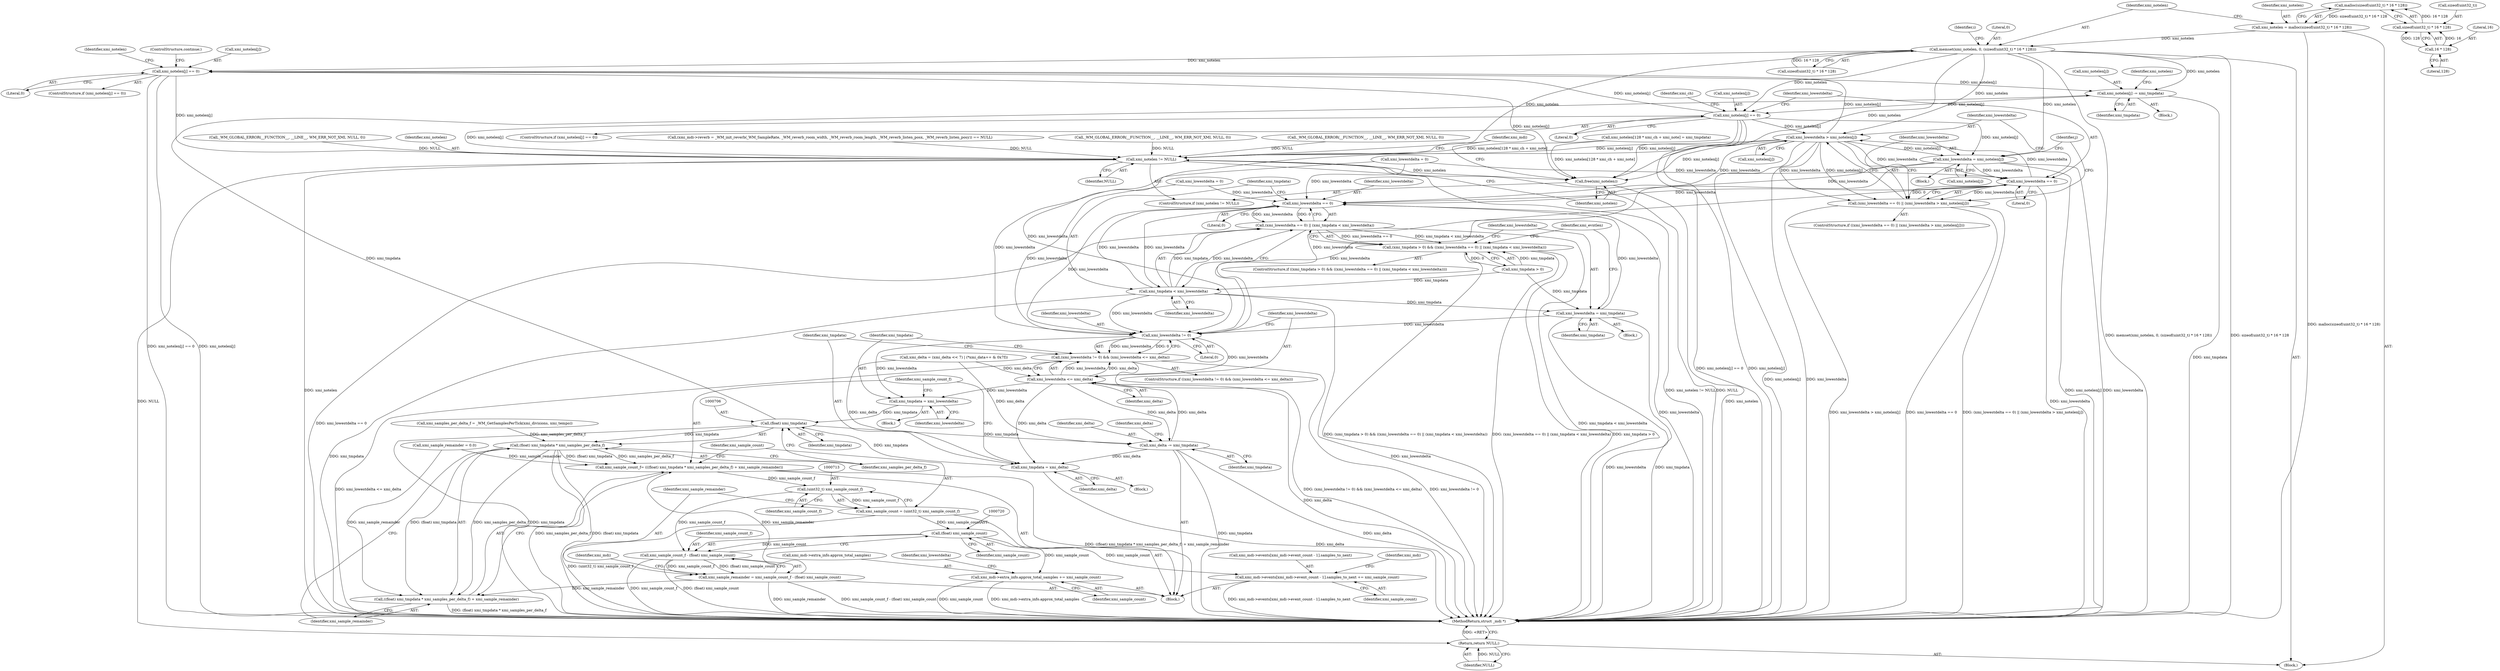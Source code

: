 digraph "0_wildmidi_660b513d99bced8783a4a5984ac2f742c74ebbdd_3@API" {
"1000383" [label="(Call,malloc(sizeof(uint32_t) * 16 * 128))"];
"1000384" [label="(Call,sizeof(uint32_t) * 16 * 128)"];
"1000387" [label="(Call,16 * 128)"];
"1000381" [label="(Call,xmi_notelen = malloc(sizeof(uint32_t) * 16 * 128))"];
"1000390" [label="(Call,memset(xmi_notelen, 0, (sizeof(uint32_t) * 16 * 128)))"];
"1000758" [label="(Call,xmi_notelen[j] == 0)"];
"1000764" [label="(Call,xmi_notelen[j] -= xmi_tmpdata)"];
"1000770" [label="(Call,xmi_notelen[j] == 0)"];
"1000800" [label="(Call,xmi_lowestdelta > xmi_notelen[j])"];
"1000686" [label="(Call,xmi_lowestdelta != 0)"];
"1000685" [label="(Call,(xmi_lowestdelta != 0) && (xmi_lowestdelta <= xmi_delta))"];
"1000689" [label="(Call,xmi_lowestdelta <= xmi_delta)"];
"1000693" [label="(Call,xmi_tmpdata = xmi_lowestdelta)"];
"1000705" [label="(Call,(float) xmi_tmpdata)"];
"1000704" [label="(Call,(float) xmi_tmpdata * xmi_samples_per_delta_f)"];
"1000701" [label="(Call,xmi_sample_count_f= (((float) xmi_tmpdata * xmi_samples_per_delta_f) + xmi_sample_remainder))"];
"1000712" [label="(Call,(uint32_t) xmi_sample_count_f)"];
"1000710" [label="(Call,xmi_sample_count = (uint32_t) xmi_sample_count_f)"];
"1000719" [label="(Call,(float) xmi_sample_count)"];
"1000717" [label="(Call,xmi_sample_count_f - (float) xmi_sample_count)"];
"1000715" [label="(Call,xmi_sample_remainder = xmi_sample_count_f - (float) xmi_sample_count)"];
"1000703" [label="(Call,((float) xmi_tmpdata * xmi_samples_per_delta_f) + xmi_sample_remainder)"];
"1000722" [label="(Call,xmi_mdi->events[xmi_mdi->event_count - 1].samples_to_next += xmi_sample_count)"];
"1000735" [label="(Call,xmi_mdi->extra_info.approx_total_samples += xmi_sample_count)"];
"1000811" [label="(Call,xmi_delta -= xmi_tmpdata)"];
"1000698" [label="(Call,xmi_tmpdata = xmi_delta)"];
"1000797" [label="(Call,xmi_lowestdelta == 0)"];
"1000796" [label="(Call,(xmi_lowestdelta == 0) || (xmi_lowestdelta > xmi_notelen[j]))"];
"1000946" [label="(Call,xmi_lowestdelta == 0)"];
"1000945" [label="(Call,(xmi_lowestdelta == 0) || (xmi_tmpdata < xmi_lowestdelta))"];
"1000941" [label="(Call,(xmi_tmpdata > 0) && ((xmi_lowestdelta == 0) || (xmi_tmpdata < xmi_lowestdelta)))"];
"1000949" [label="(Call,xmi_tmpdata < xmi_lowestdelta)"];
"1000953" [label="(Call,xmi_lowestdelta = xmi_tmpdata)"];
"1000806" [label="(Call,xmi_lowestdelta = xmi_notelen[j])"];
"1001044" [label="(Call,xmi_notelen != NULL)"];
"1001047" [label="(Call,free(xmi_notelen))"];
"1001057" [label="(Return,return NULL;)"];
"1001047" [label="(Call,free(xmi_notelen))"];
"1000714" [label="(Identifier,xmi_sample_count_f)"];
"1000385" [label="(Call,sizeof(uint32_t))"];
"1000796" [label="(Call,(xmi_lowestdelta == 0) || (xmi_lowestdelta > xmi_notelen[j]))"];
"1000711" [label="(Identifier,xmi_sample_count)"];
"1000717" [label="(Call,xmi_sample_count_f - (float) xmi_sample_count)"];
"1000741" [label="(Identifier,xmi_sample_count)"];
"1000381" [label="(Call,xmi_notelen = malloc(sizeof(uint32_t) * 16 * 128))"];
"1000695" [label="(Identifier,xmi_lowestdelta)"];
"1000688" [label="(Literal,0)"];
"1000390" [label="(Call,memset(xmi_notelen, 0, (sizeof(uint32_t) * 16 * 128)))"];
"1000726" [label="(Identifier,xmi_mdi)"];
"1000952" [label="(Block,)"];
"1000690" [label="(Identifier,xmi_lowestdelta)"];
"1000950" [label="(Identifier,xmi_tmpdata)"];
"1000814" [label="(Identifier,xmi_delta)"];
"1000948" [label="(Literal,0)"];
"1000762" [label="(Literal,0)"];
"1000946" [label="(Call,xmi_lowestdelta == 0)"];
"1000463" [label="(Call,_WM_GLOBAL_ERROR(__FUNCTION__, __LINE__, WM_ERR_NOT_XMI, NULL, 0))"];
"1000801" [label="(Identifier,xmi_lowestdelta)"];
"1000800" [label="(Call,xmi_lowestdelta > xmi_notelen[j])"];
"1000709" [label="(Identifier,xmi_sample_remainder)"];
"1001046" [label="(Identifier,NULL)"];
"1001057" [label="(Return,return NULL;)"];
"1000811" [label="(Call,xmi_delta -= xmi_tmpdata)"];
"1000685" [label="(Call,(xmi_lowestdelta != 0) && (xmi_lowestdelta <= xmi_delta))"];
"1000772" [label="(Identifier,xmi_notelen)"];
"1000755" [label="(Identifier,j)"];
"1000983" [label="(Call,(xmi_mdi->reverb = _WM_init_reverb(_WM_SampleRate, _WM_reverb_room_width, _WM_reverb_room_length, _WM_reverb_listen_posx, _WM_reverb_listen_posy)) == NULL)"];
"1000734" [label="(Identifier,xmi_sample_count)"];
"1000758" [label="(Call,xmi_notelen[j] == 0)"];
"1000683" [label="(Block,)"];
"1000942" [label="(Call,xmi_tmpdata > 0)"];
"1000766" [label="(Identifier,xmi_notelen)"];
"1000971" [label="(Identifier,xmi_evntlen)"];
"1000401" [label="(Identifier,i)"];
"1000738" [label="(Identifier,xmi_mdi)"];
"1000799" [label="(Literal,0)"];
"1000700" [label="(Identifier,xmi_delta)"];
"1000947" [label="(Identifier,xmi_lowestdelta)"];
"1000940" [label="(ControlStructure,if ((xmi_tmpdata > 0) && ((xmi_lowestdelta == 0) || (xmi_tmpdata < xmi_lowestdelta))))"];
"1000769" [label="(ControlStructure,if (xmi_notelen[j] == 0))"];
"1000719" [label="(Call,(float) xmi_sample_count)"];
"1000712" [label="(Call,(uint32_t) xmi_sample_count_f)"];
"1000955" [label="(Identifier,xmi_tmpdata)"];
"1000765" [label="(Call,xmi_notelen[j])"];
"1000707" [label="(Identifier,xmi_tmpdata)"];
"1000805" [label="(Block,)"];
"1001051" [label="(Identifier,xmi_mdi)"];
"1000383" [label="(Call,malloc(sizeof(uint32_t) * 16 * 128))"];
"1000702" [label="(Identifier,xmi_sample_count_f)"];
"1000807" [label="(Identifier,xmi_lowestdelta)"];
"1000703" [label="(Call,((float) xmi_tmpdata * xmi_samples_per_delta_f) + xmi_sample_remainder)"];
"1000802" [label="(Call,xmi_notelen[j])"];
"1000797" [label="(Call,xmi_lowestdelta == 0)"];
"1000941" [label="(Call,(xmi_tmpdata > 0) && ((xmi_lowestdelta == 0) || (xmi_tmpdata < xmi_lowestdelta)))"];
"1000387" [label="(Call,16 * 128)"];
"1000721" [label="(Identifier,xmi_sample_count)"];
"1000771" [label="(Call,xmi_notelen[j])"];
"1000710" [label="(Call,xmi_sample_count = (uint32_t) xmi_sample_count_f)"];
"1000763" [label="(ControlStructure,continue;)"];
"1000813" [label="(Identifier,xmi_tmpdata)"];
"1000157" [label="(Call,xmi_sample_remainder = 0.0)"];
"1000945" [label="(Call,(xmi_lowestdelta == 0) || (xmi_tmpdata < xmi_lowestdelta))"];
"1000949" [label="(Call,xmi_tmpdata < xmi_lowestdelta)"];
"1000742" [label="(Call,xmi_lowestdelta = 0)"];
"1001058" [label="(Identifier,NULL)"];
"1000722" [label="(Call,xmi_mdi->events[xmi_mdi->event_count - 1].samples_to_next += xmi_sample_count)"];
"1001045" [label="(Identifier,xmi_notelen)"];
"1000777" [label="(Identifier,xmi_ch)"];
"1000393" [label="(Call,sizeof(uint32_t) * 16 * 128)"];
"1000376" [label="(Call,xmi_samples_per_delta_f = _WM_GetSamplesPerTick(xmi_divisions, xmi_tempo))"];
"1000795" [label="(ControlStructure,if ((xmi_lowestdelta == 0) || (xmi_lowestdelta > xmi_notelen[j])))"];
"1000107" [label="(Block,)"];
"1000931" [label="(Call,xmi_notelen[128 * xmi_ch + xmi_note] = xmi_tmpdata)"];
"1000699" [label="(Identifier,xmi_tmpdata)"];
"1000692" [label="(Block,)"];
"1000665" [label="(Call,xmi_delta = (xmi_delta << 7) | (*xmi_data++ & 0x7f))"];
"1001048" [label="(Identifier,xmi_notelen)"];
"1000757" [label="(ControlStructure,if (xmi_notelen[j] == 0))"];
"1000689" [label="(Call,xmi_lowestdelta <= xmi_delta)"];
"1000704" [label="(Call,(float) xmi_tmpdata * xmi_samples_per_delta_f)"];
"1000715" [label="(Call,xmi_sample_remainder = xmi_sample_count_f - (float) xmi_sample_count)"];
"1000974" [label="(Call,_WM_GLOBAL_ERROR(__FUNCTION__, __LINE__, WM_ERR_NOT_XMI, NULL, 0))"];
"1000768" [label="(Identifier,xmi_tmpdata)"];
"1000684" [label="(ControlStructure,if ((xmi_lowestdelta != 0) && (xmi_lowestdelta <= xmi_delta)))"];
"1000705" [label="(Call,(float) xmi_tmpdata)"];
"1000774" [label="(Literal,0)"];
"1000708" [label="(Identifier,xmi_samples_per_delta_f)"];
"1000686" [label="(Call,xmi_lowestdelta != 0)"];
"1000389" [label="(Literal,128)"];
"1000697" [label="(Block,)"];
"1000756" [label="(Block,)"];
"1000384" [label="(Call,sizeof(uint32_t) * 16 * 128)"];
"1000759" [label="(Call,xmi_notelen[j])"];
"1000392" [label="(Literal,0)"];
"1000388" [label="(Literal,16)"];
"1000382" [label="(Identifier,xmi_notelen)"];
"1000691" [label="(Identifier,xmi_delta)"];
"1001059" [label="(MethodReturn,struct _mdi *)"];
"1000693" [label="(Call,xmi_tmpdata = xmi_lowestdelta)"];
"1000798" [label="(Identifier,xmi_lowestdelta)"];
"1000718" [label="(Identifier,xmi_sample_count_f)"];
"1000694" [label="(Identifier,xmi_tmpdata)"];
"1000701" [label="(Call,xmi_sample_count_f= (((float) xmi_tmpdata * xmi_samples_per_delta_f) + xmi_sample_remainder))"];
"1000698" [label="(Call,xmi_tmpdata = xmi_delta)"];
"1000716" [label="(Identifier,xmi_sample_remainder)"];
"1000735" [label="(Call,xmi_mdi->extra_info.approx_total_samples += xmi_sample_count)"];
"1000743" [label="(Identifier,xmi_lowestdelta)"];
"1000391" [label="(Identifier,xmi_notelen)"];
"1000954" [label="(Identifier,xmi_lowestdelta)"];
"1000953" [label="(Call,xmi_lowestdelta = xmi_tmpdata)"];
"1000951" [label="(Identifier,xmi_lowestdelta)"];
"1000764" [label="(Call,xmi_notelen[j] -= xmi_tmpdata)"];
"1001043" [label="(ControlStructure,if (xmi_notelen != NULL))"];
"1000723" [label="(Call,xmi_mdi->events[xmi_mdi->event_count - 1].samples_to_next)"];
"1000808" [label="(Call,xmi_notelen[j])"];
"1000806" [label="(Call,xmi_lowestdelta = xmi_notelen[j])"];
"1000812" [label="(Identifier,xmi_delta)"];
"1000736" [label="(Call,xmi_mdi->extra_info.approx_total_samples)"];
"1000415" [label="(Call,_WM_GLOBAL_ERROR(__FUNCTION__, __LINE__, WM_ERR_NOT_XMI, NULL, 0))"];
"1001044" [label="(Call,xmi_notelen != NULL)"];
"1000185" [label="(Call,xmi_lowestdelta = 0)"];
"1000770" [label="(Call,xmi_notelen[j] == 0)"];
"1000687" [label="(Identifier,xmi_lowestdelta)"];
"1000383" -> "1000381"  [label="AST: "];
"1000383" -> "1000384"  [label="CFG: "];
"1000384" -> "1000383"  [label="AST: "];
"1000381" -> "1000383"  [label="CFG: "];
"1000383" -> "1000381"  [label="DDG: sizeof(uint32_t) * 16 * 128"];
"1000384" -> "1000383"  [label="DDG: 16 * 128"];
"1000384" -> "1000387"  [label="CFG: "];
"1000385" -> "1000384"  [label="AST: "];
"1000387" -> "1000384"  [label="AST: "];
"1000387" -> "1000384"  [label="DDG: 16"];
"1000387" -> "1000384"  [label="DDG: 128"];
"1000387" -> "1000389"  [label="CFG: "];
"1000388" -> "1000387"  [label="AST: "];
"1000389" -> "1000387"  [label="AST: "];
"1000381" -> "1000107"  [label="AST: "];
"1000382" -> "1000381"  [label="AST: "];
"1000391" -> "1000381"  [label="CFG: "];
"1000381" -> "1001059"  [label="DDG: malloc(sizeof(uint32_t) * 16 * 128)"];
"1000381" -> "1000390"  [label="DDG: xmi_notelen"];
"1000390" -> "1000107"  [label="AST: "];
"1000390" -> "1000393"  [label="CFG: "];
"1000391" -> "1000390"  [label="AST: "];
"1000392" -> "1000390"  [label="AST: "];
"1000393" -> "1000390"  [label="AST: "];
"1000401" -> "1000390"  [label="CFG: "];
"1000390" -> "1001059"  [label="DDG: sizeof(uint32_t) * 16 * 128"];
"1000390" -> "1001059"  [label="DDG: memset(xmi_notelen, 0, (sizeof(uint32_t) * 16 * 128))"];
"1000393" -> "1000390"  [label="DDG: 16 * 128"];
"1000390" -> "1000758"  [label="DDG: xmi_notelen"];
"1000390" -> "1000764"  [label="DDG: xmi_notelen"];
"1000390" -> "1000770"  [label="DDG: xmi_notelen"];
"1000390" -> "1000800"  [label="DDG: xmi_notelen"];
"1000390" -> "1000806"  [label="DDG: xmi_notelen"];
"1000390" -> "1001044"  [label="DDG: xmi_notelen"];
"1000390" -> "1001047"  [label="DDG: xmi_notelen"];
"1000758" -> "1000757"  [label="AST: "];
"1000758" -> "1000762"  [label="CFG: "];
"1000759" -> "1000758"  [label="AST: "];
"1000762" -> "1000758"  [label="AST: "];
"1000763" -> "1000758"  [label="CFG: "];
"1000766" -> "1000758"  [label="CFG: "];
"1000758" -> "1001059"  [label="DDG: xmi_notelen[j] == 0"];
"1000758" -> "1001059"  [label="DDG: xmi_notelen[j]"];
"1000800" -> "1000758"  [label="DDG: xmi_notelen[j]"];
"1000770" -> "1000758"  [label="DDG: xmi_notelen[j]"];
"1000758" -> "1000764"  [label="DDG: xmi_notelen[j]"];
"1000758" -> "1001044"  [label="DDG: xmi_notelen[j]"];
"1000758" -> "1001047"  [label="DDG: xmi_notelen[j]"];
"1000764" -> "1000756"  [label="AST: "];
"1000764" -> "1000768"  [label="CFG: "];
"1000765" -> "1000764"  [label="AST: "];
"1000768" -> "1000764"  [label="AST: "];
"1000772" -> "1000764"  [label="CFG: "];
"1000764" -> "1001059"  [label="DDG: xmi_tmpdata"];
"1000705" -> "1000764"  [label="DDG: xmi_tmpdata"];
"1000764" -> "1000770"  [label="DDG: xmi_notelen[j]"];
"1000770" -> "1000769"  [label="AST: "];
"1000770" -> "1000774"  [label="CFG: "];
"1000771" -> "1000770"  [label="AST: "];
"1000774" -> "1000770"  [label="AST: "];
"1000777" -> "1000770"  [label="CFG: "];
"1000798" -> "1000770"  [label="CFG: "];
"1000770" -> "1001059"  [label="DDG: xmi_notelen[j] == 0"];
"1000770" -> "1001059"  [label="DDG: xmi_notelen[j]"];
"1000770" -> "1000800"  [label="DDG: xmi_notelen[j]"];
"1000770" -> "1000806"  [label="DDG: xmi_notelen[j]"];
"1000770" -> "1001044"  [label="DDG: xmi_notelen[j]"];
"1000770" -> "1001047"  [label="DDG: xmi_notelen[j]"];
"1000800" -> "1000796"  [label="AST: "];
"1000800" -> "1000802"  [label="CFG: "];
"1000801" -> "1000800"  [label="AST: "];
"1000802" -> "1000800"  [label="AST: "];
"1000796" -> "1000800"  [label="CFG: "];
"1000800" -> "1001059"  [label="DDG: xmi_notelen[j]"];
"1000800" -> "1001059"  [label="DDG: xmi_lowestdelta"];
"1000800" -> "1000686"  [label="DDG: xmi_lowestdelta"];
"1000800" -> "1000797"  [label="DDG: xmi_lowestdelta"];
"1000800" -> "1000796"  [label="DDG: xmi_lowestdelta"];
"1000800" -> "1000796"  [label="DDG: xmi_notelen[j]"];
"1000797" -> "1000800"  [label="DDG: xmi_lowestdelta"];
"1000800" -> "1000806"  [label="DDG: xmi_notelen[j]"];
"1000800" -> "1000946"  [label="DDG: xmi_lowestdelta"];
"1000800" -> "1001044"  [label="DDG: xmi_notelen[j]"];
"1000800" -> "1001047"  [label="DDG: xmi_notelen[j]"];
"1000686" -> "1000685"  [label="AST: "];
"1000686" -> "1000688"  [label="CFG: "];
"1000687" -> "1000686"  [label="AST: "];
"1000688" -> "1000686"  [label="AST: "];
"1000690" -> "1000686"  [label="CFG: "];
"1000685" -> "1000686"  [label="CFG: "];
"1000686" -> "1000685"  [label="DDG: xmi_lowestdelta"];
"1000686" -> "1000685"  [label="DDG: 0"];
"1000185" -> "1000686"  [label="DDG: xmi_lowestdelta"];
"1000806" -> "1000686"  [label="DDG: xmi_lowestdelta"];
"1000949" -> "1000686"  [label="DDG: xmi_lowestdelta"];
"1000742" -> "1000686"  [label="DDG: xmi_lowestdelta"];
"1000946" -> "1000686"  [label="DDG: xmi_lowestdelta"];
"1000797" -> "1000686"  [label="DDG: xmi_lowestdelta"];
"1000953" -> "1000686"  [label="DDG: xmi_lowestdelta"];
"1000686" -> "1000689"  [label="DDG: xmi_lowestdelta"];
"1000686" -> "1000693"  [label="DDG: xmi_lowestdelta"];
"1000685" -> "1000684"  [label="AST: "];
"1000685" -> "1000689"  [label="CFG: "];
"1000689" -> "1000685"  [label="AST: "];
"1000694" -> "1000685"  [label="CFG: "];
"1000699" -> "1000685"  [label="CFG: "];
"1000685" -> "1001059"  [label="DDG: xmi_lowestdelta <= xmi_delta"];
"1000685" -> "1001059"  [label="DDG: (xmi_lowestdelta != 0) && (xmi_lowestdelta <= xmi_delta)"];
"1000685" -> "1001059"  [label="DDG: xmi_lowestdelta != 0"];
"1000689" -> "1000685"  [label="DDG: xmi_lowestdelta"];
"1000689" -> "1000685"  [label="DDG: xmi_delta"];
"1000689" -> "1000691"  [label="CFG: "];
"1000690" -> "1000689"  [label="AST: "];
"1000691" -> "1000689"  [label="AST: "];
"1000689" -> "1001059"  [label="DDG: xmi_delta"];
"1000665" -> "1000689"  [label="DDG: xmi_delta"];
"1000811" -> "1000689"  [label="DDG: xmi_delta"];
"1000689" -> "1000693"  [label="DDG: xmi_lowestdelta"];
"1000689" -> "1000698"  [label="DDG: xmi_delta"];
"1000689" -> "1000811"  [label="DDG: xmi_delta"];
"1000693" -> "1000692"  [label="AST: "];
"1000693" -> "1000695"  [label="CFG: "];
"1000694" -> "1000693"  [label="AST: "];
"1000695" -> "1000693"  [label="AST: "];
"1000702" -> "1000693"  [label="CFG: "];
"1000693" -> "1000705"  [label="DDG: xmi_tmpdata"];
"1000705" -> "1000704"  [label="AST: "];
"1000705" -> "1000707"  [label="CFG: "];
"1000706" -> "1000705"  [label="AST: "];
"1000707" -> "1000705"  [label="AST: "];
"1000708" -> "1000705"  [label="CFG: "];
"1000705" -> "1001059"  [label="DDG: xmi_tmpdata"];
"1000705" -> "1000704"  [label="DDG: xmi_tmpdata"];
"1000698" -> "1000705"  [label="DDG: xmi_tmpdata"];
"1000705" -> "1000811"  [label="DDG: xmi_tmpdata"];
"1000704" -> "1000703"  [label="AST: "];
"1000704" -> "1000708"  [label="CFG: "];
"1000708" -> "1000704"  [label="AST: "];
"1000709" -> "1000704"  [label="CFG: "];
"1000704" -> "1001059"  [label="DDG: xmi_samples_per_delta_f"];
"1000704" -> "1001059"  [label="DDG: (float) xmi_tmpdata"];
"1000704" -> "1000701"  [label="DDG: (float) xmi_tmpdata"];
"1000704" -> "1000701"  [label="DDG: xmi_samples_per_delta_f"];
"1000704" -> "1000703"  [label="DDG: (float) xmi_tmpdata"];
"1000704" -> "1000703"  [label="DDG: xmi_samples_per_delta_f"];
"1000376" -> "1000704"  [label="DDG: xmi_samples_per_delta_f"];
"1000701" -> "1000683"  [label="AST: "];
"1000701" -> "1000703"  [label="CFG: "];
"1000702" -> "1000701"  [label="AST: "];
"1000703" -> "1000701"  [label="AST: "];
"1000711" -> "1000701"  [label="CFG: "];
"1000701" -> "1001059"  [label="DDG: ((float) xmi_tmpdata * xmi_samples_per_delta_f) + xmi_sample_remainder"];
"1000715" -> "1000701"  [label="DDG: xmi_sample_remainder"];
"1000157" -> "1000701"  [label="DDG: xmi_sample_remainder"];
"1000701" -> "1000712"  [label="DDG: xmi_sample_count_f"];
"1000712" -> "1000710"  [label="AST: "];
"1000712" -> "1000714"  [label="CFG: "];
"1000713" -> "1000712"  [label="AST: "];
"1000714" -> "1000712"  [label="AST: "];
"1000710" -> "1000712"  [label="CFG: "];
"1000712" -> "1000710"  [label="DDG: xmi_sample_count_f"];
"1000712" -> "1000717"  [label="DDG: xmi_sample_count_f"];
"1000710" -> "1000683"  [label="AST: "];
"1000711" -> "1000710"  [label="AST: "];
"1000716" -> "1000710"  [label="CFG: "];
"1000710" -> "1001059"  [label="DDG: (uint32_t) xmi_sample_count_f"];
"1000710" -> "1000719"  [label="DDG: xmi_sample_count"];
"1000719" -> "1000717"  [label="AST: "];
"1000719" -> "1000721"  [label="CFG: "];
"1000720" -> "1000719"  [label="AST: "];
"1000721" -> "1000719"  [label="AST: "];
"1000717" -> "1000719"  [label="CFG: "];
"1000719" -> "1000717"  [label="DDG: xmi_sample_count"];
"1000719" -> "1000722"  [label="DDG: xmi_sample_count"];
"1000719" -> "1000735"  [label="DDG: xmi_sample_count"];
"1000717" -> "1000715"  [label="AST: "];
"1000718" -> "1000717"  [label="AST: "];
"1000715" -> "1000717"  [label="CFG: "];
"1000717" -> "1001059"  [label="DDG: (float) xmi_sample_count"];
"1000717" -> "1001059"  [label="DDG: xmi_sample_count_f"];
"1000717" -> "1000715"  [label="DDG: xmi_sample_count_f"];
"1000717" -> "1000715"  [label="DDG: (float) xmi_sample_count"];
"1000715" -> "1000683"  [label="AST: "];
"1000716" -> "1000715"  [label="AST: "];
"1000726" -> "1000715"  [label="CFG: "];
"1000715" -> "1001059"  [label="DDG: xmi_sample_remainder"];
"1000715" -> "1001059"  [label="DDG: xmi_sample_count_f - (float) xmi_sample_count"];
"1000715" -> "1000703"  [label="DDG: xmi_sample_remainder"];
"1000703" -> "1000709"  [label="CFG: "];
"1000709" -> "1000703"  [label="AST: "];
"1000703" -> "1001059"  [label="DDG: (float) xmi_tmpdata * xmi_samples_per_delta_f"];
"1000157" -> "1000703"  [label="DDG: xmi_sample_remainder"];
"1000722" -> "1000683"  [label="AST: "];
"1000722" -> "1000734"  [label="CFG: "];
"1000723" -> "1000722"  [label="AST: "];
"1000734" -> "1000722"  [label="AST: "];
"1000738" -> "1000722"  [label="CFG: "];
"1000722" -> "1001059"  [label="DDG: xmi_mdi->events[xmi_mdi->event_count - 1].samples_to_next"];
"1000735" -> "1000683"  [label="AST: "];
"1000735" -> "1000741"  [label="CFG: "];
"1000736" -> "1000735"  [label="AST: "];
"1000741" -> "1000735"  [label="AST: "];
"1000743" -> "1000735"  [label="CFG: "];
"1000735" -> "1001059"  [label="DDG: xmi_sample_count"];
"1000735" -> "1001059"  [label="DDG: xmi_mdi->extra_info.approx_total_samples"];
"1000811" -> "1000683"  [label="AST: "];
"1000811" -> "1000813"  [label="CFG: "];
"1000812" -> "1000811"  [label="AST: "];
"1000813" -> "1000811"  [label="AST: "];
"1000814" -> "1000811"  [label="CFG: "];
"1000811" -> "1001059"  [label="DDG: xmi_tmpdata"];
"1000811" -> "1001059"  [label="DDG: xmi_delta"];
"1000811" -> "1000698"  [label="DDG: xmi_delta"];
"1000665" -> "1000811"  [label="DDG: xmi_delta"];
"1000698" -> "1000697"  [label="AST: "];
"1000698" -> "1000700"  [label="CFG: "];
"1000699" -> "1000698"  [label="AST: "];
"1000700" -> "1000698"  [label="AST: "];
"1000702" -> "1000698"  [label="CFG: "];
"1000698" -> "1001059"  [label="DDG: xmi_delta"];
"1000665" -> "1000698"  [label="DDG: xmi_delta"];
"1000797" -> "1000796"  [label="AST: "];
"1000797" -> "1000799"  [label="CFG: "];
"1000798" -> "1000797"  [label="AST: "];
"1000799" -> "1000797"  [label="AST: "];
"1000801" -> "1000797"  [label="CFG: "];
"1000796" -> "1000797"  [label="CFG: "];
"1000797" -> "1001059"  [label="DDG: xmi_lowestdelta"];
"1000797" -> "1000796"  [label="DDG: xmi_lowestdelta"];
"1000797" -> "1000796"  [label="DDG: 0"];
"1000806" -> "1000797"  [label="DDG: xmi_lowestdelta"];
"1000742" -> "1000797"  [label="DDG: xmi_lowestdelta"];
"1000797" -> "1000946"  [label="DDG: xmi_lowestdelta"];
"1000796" -> "1000795"  [label="AST: "];
"1000807" -> "1000796"  [label="CFG: "];
"1000755" -> "1000796"  [label="CFG: "];
"1000796" -> "1001059"  [label="DDG: (xmi_lowestdelta == 0) || (xmi_lowestdelta > xmi_notelen[j])"];
"1000796" -> "1001059"  [label="DDG: xmi_lowestdelta > xmi_notelen[j]"];
"1000796" -> "1001059"  [label="DDG: xmi_lowestdelta == 0"];
"1000946" -> "1000945"  [label="AST: "];
"1000946" -> "1000948"  [label="CFG: "];
"1000947" -> "1000946"  [label="AST: "];
"1000948" -> "1000946"  [label="AST: "];
"1000950" -> "1000946"  [label="CFG: "];
"1000945" -> "1000946"  [label="CFG: "];
"1000946" -> "1001059"  [label="DDG: xmi_lowestdelta"];
"1000946" -> "1000945"  [label="DDG: xmi_lowestdelta"];
"1000946" -> "1000945"  [label="DDG: 0"];
"1000185" -> "1000946"  [label="DDG: xmi_lowestdelta"];
"1000806" -> "1000946"  [label="DDG: xmi_lowestdelta"];
"1000949" -> "1000946"  [label="DDG: xmi_lowestdelta"];
"1000742" -> "1000946"  [label="DDG: xmi_lowestdelta"];
"1000953" -> "1000946"  [label="DDG: xmi_lowestdelta"];
"1000946" -> "1000949"  [label="DDG: xmi_lowestdelta"];
"1000945" -> "1000941"  [label="AST: "];
"1000945" -> "1000949"  [label="CFG: "];
"1000949" -> "1000945"  [label="AST: "];
"1000941" -> "1000945"  [label="CFG: "];
"1000945" -> "1001059"  [label="DDG: xmi_lowestdelta == 0"];
"1000945" -> "1001059"  [label="DDG: xmi_tmpdata < xmi_lowestdelta"];
"1000945" -> "1000941"  [label="DDG: xmi_lowestdelta == 0"];
"1000945" -> "1000941"  [label="DDG: xmi_tmpdata < xmi_lowestdelta"];
"1000949" -> "1000945"  [label="DDG: xmi_tmpdata"];
"1000949" -> "1000945"  [label="DDG: xmi_lowestdelta"];
"1000941" -> "1000940"  [label="AST: "];
"1000941" -> "1000942"  [label="CFG: "];
"1000942" -> "1000941"  [label="AST: "];
"1000971" -> "1000941"  [label="CFG: "];
"1000954" -> "1000941"  [label="CFG: "];
"1000941" -> "1001059"  [label="DDG: xmi_tmpdata > 0"];
"1000941" -> "1001059"  [label="DDG: (xmi_tmpdata > 0) && ((xmi_lowestdelta == 0) || (xmi_tmpdata < xmi_lowestdelta))"];
"1000941" -> "1001059"  [label="DDG: (xmi_lowestdelta == 0) || (xmi_tmpdata < xmi_lowestdelta)"];
"1000942" -> "1000941"  [label="DDG: xmi_tmpdata"];
"1000942" -> "1000941"  [label="DDG: 0"];
"1000949" -> "1000951"  [label="CFG: "];
"1000950" -> "1000949"  [label="AST: "];
"1000951" -> "1000949"  [label="AST: "];
"1000949" -> "1001059"  [label="DDG: xmi_tmpdata"];
"1000949" -> "1001059"  [label="DDG: xmi_lowestdelta"];
"1000942" -> "1000949"  [label="DDG: xmi_tmpdata"];
"1000949" -> "1000953"  [label="DDG: xmi_tmpdata"];
"1000953" -> "1000952"  [label="AST: "];
"1000953" -> "1000955"  [label="CFG: "];
"1000954" -> "1000953"  [label="AST: "];
"1000955" -> "1000953"  [label="AST: "];
"1000971" -> "1000953"  [label="CFG: "];
"1000953" -> "1001059"  [label="DDG: xmi_lowestdelta"];
"1000953" -> "1001059"  [label="DDG: xmi_tmpdata"];
"1000942" -> "1000953"  [label="DDG: xmi_tmpdata"];
"1000806" -> "1000805"  [label="AST: "];
"1000806" -> "1000808"  [label="CFG: "];
"1000807" -> "1000806"  [label="AST: "];
"1000808" -> "1000806"  [label="AST: "];
"1000755" -> "1000806"  [label="CFG: "];
"1000806" -> "1001059"  [label="DDG: xmi_lowestdelta"];
"1000806" -> "1001059"  [label="DDG: xmi_notelen[j]"];
"1001044" -> "1001043"  [label="AST: "];
"1001044" -> "1001046"  [label="CFG: "];
"1001045" -> "1001044"  [label="AST: "];
"1001046" -> "1001044"  [label="AST: "];
"1001048" -> "1001044"  [label="CFG: "];
"1001051" -> "1001044"  [label="CFG: "];
"1001044" -> "1001059"  [label="DDG: xmi_notelen"];
"1001044" -> "1001059"  [label="DDG: xmi_notelen != NULL"];
"1001044" -> "1001059"  [label="DDG: NULL"];
"1000931" -> "1001044"  [label="DDG: xmi_notelen[128 * xmi_ch + xmi_note]"];
"1000463" -> "1001044"  [label="DDG: NULL"];
"1000983" -> "1001044"  [label="DDG: NULL"];
"1000415" -> "1001044"  [label="DDG: NULL"];
"1000974" -> "1001044"  [label="DDG: NULL"];
"1001044" -> "1001047"  [label="DDG: xmi_notelen"];
"1001044" -> "1001057"  [label="DDG: NULL"];
"1001047" -> "1001043"  [label="AST: "];
"1001047" -> "1001048"  [label="CFG: "];
"1001048" -> "1001047"  [label="AST: "];
"1001051" -> "1001047"  [label="CFG: "];
"1001047" -> "1001059"  [label="DDG: xmi_notelen"];
"1000931" -> "1001047"  [label="DDG: xmi_notelen[128 * xmi_ch + xmi_note]"];
"1001057" -> "1000107"  [label="AST: "];
"1001057" -> "1001058"  [label="CFG: "];
"1001058" -> "1001057"  [label="AST: "];
"1001059" -> "1001057"  [label="CFG: "];
"1001057" -> "1001059"  [label="DDG: <RET>"];
"1001058" -> "1001057"  [label="DDG: NULL"];
}

